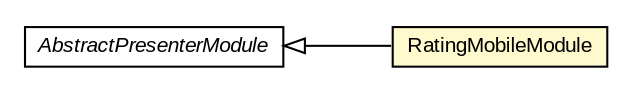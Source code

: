 #!/usr/local/bin/dot
#
# Class diagram 
# Generated by UMLGraph version R5_6-24-gf6e263 (http://www.umlgraph.org/)
#

digraph G {
	edge [fontname="arial",fontsize=10,labelfontname="arial",labelfontsize=10];
	node [fontname="arial",fontsize=10,shape=plaintext];
	nodesep=0.25;
	ranksep=0.5;
	rankdir=LR;
	// com.gwtplatform.mvp.client.gin.AbstractPresenterModule
	c423707 [label=<<table title="com.gwtplatform.mvp.client.gin.AbstractPresenterModule" border="0" cellborder="1" cellspacing="0" cellpadding="2" port="p" href="../../../../mvp/client/gin/AbstractPresenterModule.html">
		<tr><td><table border="0" cellspacing="0" cellpadding="1">
<tr><td align="center" balign="center"><font face="arial italic"> AbstractPresenterModule </font></td></tr>
		</table></td></tr>
		</table>>, URL="../../../../mvp/client/gin/AbstractPresenterModule.html", fontname="arial", fontcolor="black", fontsize=10.0];
	// com.gwtplatform.carstore.client.application.rating.RatingMobileModule
	c424065 [label=<<table title="com.gwtplatform.carstore.client.application.rating.RatingMobileModule" border="0" cellborder="1" cellspacing="0" cellpadding="2" port="p" bgcolor="lemonChiffon" href="./RatingMobileModule.html">
		<tr><td><table border="0" cellspacing="0" cellpadding="1">
<tr><td align="center" balign="center"> RatingMobileModule </td></tr>
		</table></td></tr>
		</table>>, URL="./RatingMobileModule.html", fontname="arial", fontcolor="black", fontsize=10.0];
	//com.gwtplatform.carstore.client.application.rating.RatingMobileModule extends com.gwtplatform.mvp.client.gin.AbstractPresenterModule
	c423707:p -> c424065:p [dir=back,arrowtail=empty];
}

